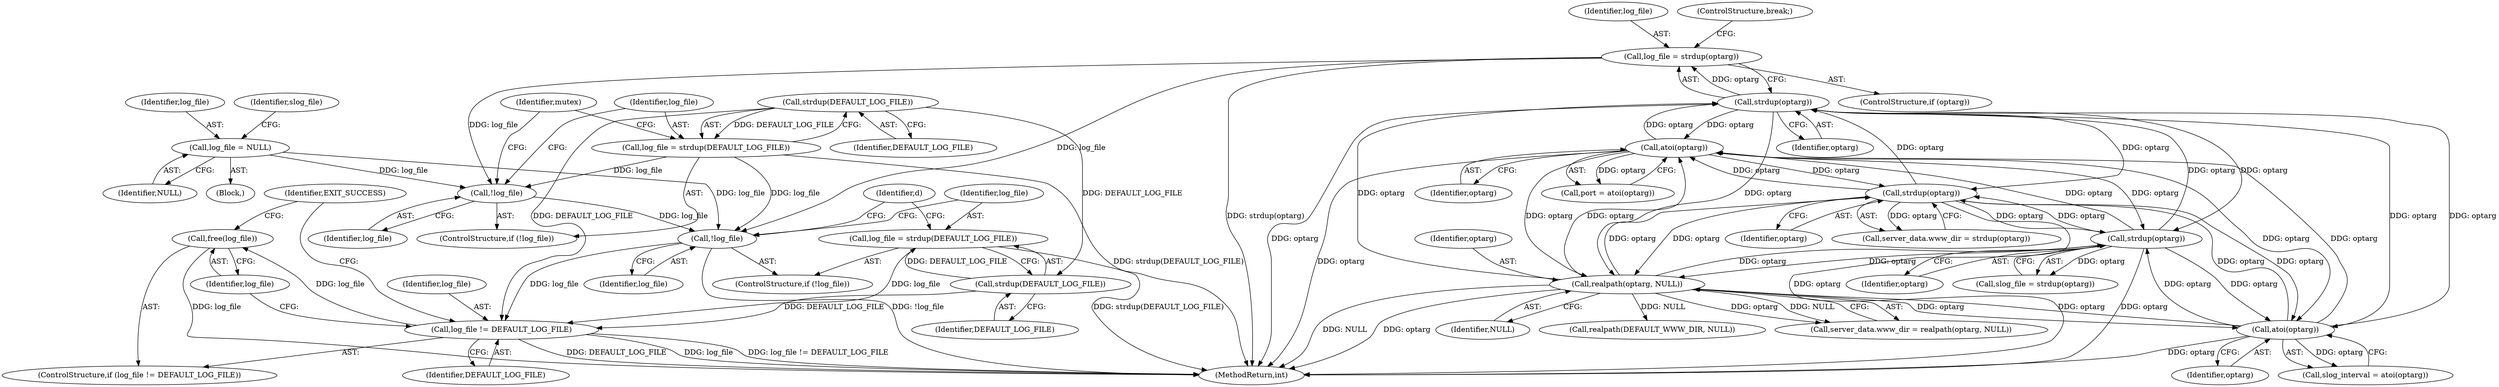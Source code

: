 digraph "0_wpitchoune_8b10426dcc0246c1712a99460dd470dcb1cc4d9c_0@API" {
"1000428" [label="(Call,free(log_file))"];
"1000425" [label="(Call,log_file != DEFAULT_LOG_FILE)"];
"1000317" [label="(Call,log_file = strdup(DEFAULT_LOG_FILE))"];
"1000319" [label="(Call,strdup(DEFAULT_LOG_FILE))"];
"1000282" [label="(Call,strdup(DEFAULT_LOG_FILE))"];
"1000315" [label="(Call,!log_file)"];
"1000139" [label="(Call,log_file = NULL)"];
"1000278" [label="(Call,!log_file)"];
"1000212" [label="(Call,log_file = strdup(optarg))"];
"1000214" [label="(Call,strdup(optarg))"];
"1000186" [label="(Call,atoi(optarg))"];
"1000178" [label="(Call,strdup(optarg))"];
"1000229" [label="(Call,strdup(optarg))"];
"1000201" [label="(Call,realpath(optarg, NULL))"];
"1000243" [label="(Call,atoi(optarg))"];
"1000280" [label="(Call,log_file = strdup(DEFAULT_LOG_FILE))"];
"1000278" [label="(Call,!log_file)"];
"1000139" [label="(Call,log_file = NULL)"];
"1000279" [label="(Identifier,log_file)"];
"1000197" [label="(Call,server_data.www_dir = realpath(optarg, NULL))"];
"1000243" [label="(Call,atoi(optarg))"];
"1000316" [label="(Identifier,log_file)"];
"1000427" [label="(Identifier,DEFAULT_LOG_FILE)"];
"1000315" [label="(Call,!log_file)"];
"1000319" [label="(Call,strdup(DEFAULT_LOG_FILE))"];
"1000281" [label="(Identifier,log_file)"];
"1000314" [label="(ControlStructure,if (!log_file))"];
"1000186" [label="(Call,atoi(optarg))"];
"1000424" [label="(ControlStructure,if (log_file != DEFAULT_LOG_FILE))"];
"1000212" [label="(Call,log_file = strdup(optarg))"];
"1000143" [label="(Identifier,slog_file)"];
"1000215" [label="(Identifier,optarg)"];
"1000104" [label="(Block,)"];
"1000277" [label="(ControlStructure,if (!log_file))"];
"1000141" [label="(Identifier,NULL)"];
"1000213" [label="(Identifier,log_file)"];
"1000140" [label="(Identifier,log_file)"];
"1000323" [label="(Identifier,d)"];
"1000210" [label="(ControlStructure,if (optarg))"];
"1000286" [label="(Identifier,mutex)"];
"1000432" [label="(MethodReturn,int)"];
"1000184" [label="(Call,port = atoi(optarg))"];
"1000214" [label="(Call,strdup(optarg))"];
"1000216" [label="(ControlStructure,break;)"];
"1000203" [label="(Identifier,NULL)"];
"1000320" [label="(Identifier,DEFAULT_LOG_FILE)"];
"1000230" [label="(Identifier,optarg)"];
"1000299" [label="(Call,realpath(DEFAULT_WWW_DIR, NULL))"];
"1000178" [label="(Call,strdup(optarg))"];
"1000229" [label="(Call,strdup(optarg))"];
"1000187" [label="(Identifier,optarg)"];
"1000429" [label="(Identifier,log_file)"];
"1000227" [label="(Call,slog_file = strdup(optarg))"];
"1000428" [label="(Call,free(log_file))"];
"1000282" [label="(Call,strdup(DEFAULT_LOG_FILE))"];
"1000202" [label="(Identifier,optarg)"];
"1000241" [label="(Call,slog_interval = atoi(optarg))"];
"1000244" [label="(Identifier,optarg)"];
"1000426" [label="(Identifier,log_file)"];
"1000201" [label="(Call,realpath(optarg, NULL))"];
"1000179" [label="(Identifier,optarg)"];
"1000283" [label="(Identifier,DEFAULT_LOG_FILE)"];
"1000280" [label="(Call,log_file = strdup(DEFAULT_LOG_FILE))"];
"1000174" [label="(Call,server_data.www_dir = strdup(optarg))"];
"1000317" [label="(Call,log_file = strdup(DEFAULT_LOG_FILE))"];
"1000431" [label="(Identifier,EXIT_SUCCESS)"];
"1000425" [label="(Call,log_file != DEFAULT_LOG_FILE)"];
"1000318" [label="(Identifier,log_file)"];
"1000428" -> "1000424"  [label="AST: "];
"1000428" -> "1000429"  [label="CFG: "];
"1000429" -> "1000428"  [label="AST: "];
"1000431" -> "1000428"  [label="CFG: "];
"1000428" -> "1000432"  [label="DDG: log_file"];
"1000425" -> "1000428"  [label="DDG: log_file"];
"1000425" -> "1000424"  [label="AST: "];
"1000425" -> "1000427"  [label="CFG: "];
"1000426" -> "1000425"  [label="AST: "];
"1000427" -> "1000425"  [label="AST: "];
"1000429" -> "1000425"  [label="CFG: "];
"1000431" -> "1000425"  [label="CFG: "];
"1000425" -> "1000432"  [label="DDG: DEFAULT_LOG_FILE"];
"1000425" -> "1000432"  [label="DDG: log_file"];
"1000425" -> "1000432"  [label="DDG: log_file != DEFAULT_LOG_FILE"];
"1000317" -> "1000425"  [label="DDG: log_file"];
"1000315" -> "1000425"  [label="DDG: log_file"];
"1000319" -> "1000425"  [label="DDG: DEFAULT_LOG_FILE"];
"1000282" -> "1000425"  [label="DDG: DEFAULT_LOG_FILE"];
"1000317" -> "1000314"  [label="AST: "];
"1000317" -> "1000319"  [label="CFG: "];
"1000318" -> "1000317"  [label="AST: "];
"1000319" -> "1000317"  [label="AST: "];
"1000323" -> "1000317"  [label="CFG: "];
"1000317" -> "1000432"  [label="DDG: strdup(DEFAULT_LOG_FILE)"];
"1000319" -> "1000317"  [label="DDG: DEFAULT_LOG_FILE"];
"1000319" -> "1000320"  [label="CFG: "];
"1000320" -> "1000319"  [label="AST: "];
"1000282" -> "1000319"  [label="DDG: DEFAULT_LOG_FILE"];
"1000282" -> "1000280"  [label="AST: "];
"1000282" -> "1000283"  [label="CFG: "];
"1000283" -> "1000282"  [label="AST: "];
"1000280" -> "1000282"  [label="CFG: "];
"1000282" -> "1000280"  [label="DDG: DEFAULT_LOG_FILE"];
"1000315" -> "1000314"  [label="AST: "];
"1000315" -> "1000316"  [label="CFG: "];
"1000316" -> "1000315"  [label="AST: "];
"1000318" -> "1000315"  [label="CFG: "];
"1000323" -> "1000315"  [label="CFG: "];
"1000315" -> "1000432"  [label="DDG: !log_file"];
"1000139" -> "1000315"  [label="DDG: log_file"];
"1000278" -> "1000315"  [label="DDG: log_file"];
"1000212" -> "1000315"  [label="DDG: log_file"];
"1000280" -> "1000315"  [label="DDG: log_file"];
"1000139" -> "1000104"  [label="AST: "];
"1000139" -> "1000141"  [label="CFG: "];
"1000140" -> "1000139"  [label="AST: "];
"1000141" -> "1000139"  [label="AST: "];
"1000143" -> "1000139"  [label="CFG: "];
"1000139" -> "1000278"  [label="DDG: log_file"];
"1000278" -> "1000277"  [label="AST: "];
"1000278" -> "1000279"  [label="CFG: "];
"1000279" -> "1000278"  [label="AST: "];
"1000281" -> "1000278"  [label="CFG: "];
"1000286" -> "1000278"  [label="CFG: "];
"1000212" -> "1000278"  [label="DDG: log_file"];
"1000280" -> "1000278"  [label="DDG: log_file"];
"1000212" -> "1000210"  [label="AST: "];
"1000212" -> "1000214"  [label="CFG: "];
"1000213" -> "1000212"  [label="AST: "];
"1000214" -> "1000212"  [label="AST: "];
"1000216" -> "1000212"  [label="CFG: "];
"1000212" -> "1000432"  [label="DDG: strdup(optarg)"];
"1000214" -> "1000212"  [label="DDG: optarg"];
"1000214" -> "1000215"  [label="CFG: "];
"1000215" -> "1000214"  [label="AST: "];
"1000214" -> "1000432"  [label="DDG: optarg"];
"1000214" -> "1000178"  [label="DDG: optarg"];
"1000214" -> "1000186"  [label="DDG: optarg"];
"1000214" -> "1000201"  [label="DDG: optarg"];
"1000186" -> "1000214"  [label="DDG: optarg"];
"1000178" -> "1000214"  [label="DDG: optarg"];
"1000229" -> "1000214"  [label="DDG: optarg"];
"1000201" -> "1000214"  [label="DDG: optarg"];
"1000243" -> "1000214"  [label="DDG: optarg"];
"1000214" -> "1000229"  [label="DDG: optarg"];
"1000214" -> "1000243"  [label="DDG: optarg"];
"1000186" -> "1000184"  [label="AST: "];
"1000186" -> "1000187"  [label="CFG: "];
"1000187" -> "1000186"  [label="AST: "];
"1000184" -> "1000186"  [label="CFG: "];
"1000186" -> "1000432"  [label="DDG: optarg"];
"1000186" -> "1000178"  [label="DDG: optarg"];
"1000186" -> "1000184"  [label="DDG: optarg"];
"1000178" -> "1000186"  [label="DDG: optarg"];
"1000229" -> "1000186"  [label="DDG: optarg"];
"1000201" -> "1000186"  [label="DDG: optarg"];
"1000243" -> "1000186"  [label="DDG: optarg"];
"1000186" -> "1000201"  [label="DDG: optarg"];
"1000186" -> "1000229"  [label="DDG: optarg"];
"1000186" -> "1000243"  [label="DDG: optarg"];
"1000178" -> "1000174"  [label="AST: "];
"1000178" -> "1000179"  [label="CFG: "];
"1000179" -> "1000178"  [label="AST: "];
"1000174" -> "1000178"  [label="CFG: "];
"1000178" -> "1000432"  [label="DDG: optarg"];
"1000178" -> "1000174"  [label="DDG: optarg"];
"1000229" -> "1000178"  [label="DDG: optarg"];
"1000201" -> "1000178"  [label="DDG: optarg"];
"1000243" -> "1000178"  [label="DDG: optarg"];
"1000178" -> "1000201"  [label="DDG: optarg"];
"1000178" -> "1000229"  [label="DDG: optarg"];
"1000178" -> "1000243"  [label="DDG: optarg"];
"1000229" -> "1000227"  [label="AST: "];
"1000229" -> "1000230"  [label="CFG: "];
"1000230" -> "1000229"  [label="AST: "];
"1000227" -> "1000229"  [label="CFG: "];
"1000229" -> "1000432"  [label="DDG: optarg"];
"1000229" -> "1000201"  [label="DDG: optarg"];
"1000229" -> "1000227"  [label="DDG: optarg"];
"1000201" -> "1000229"  [label="DDG: optarg"];
"1000243" -> "1000229"  [label="DDG: optarg"];
"1000229" -> "1000243"  [label="DDG: optarg"];
"1000201" -> "1000197"  [label="AST: "];
"1000201" -> "1000203"  [label="CFG: "];
"1000202" -> "1000201"  [label="AST: "];
"1000203" -> "1000201"  [label="AST: "];
"1000197" -> "1000201"  [label="CFG: "];
"1000201" -> "1000432"  [label="DDG: NULL"];
"1000201" -> "1000432"  [label="DDG: optarg"];
"1000201" -> "1000197"  [label="DDG: optarg"];
"1000201" -> "1000197"  [label="DDG: NULL"];
"1000243" -> "1000201"  [label="DDG: optarg"];
"1000201" -> "1000243"  [label="DDG: optarg"];
"1000201" -> "1000299"  [label="DDG: NULL"];
"1000243" -> "1000241"  [label="AST: "];
"1000243" -> "1000244"  [label="CFG: "];
"1000244" -> "1000243"  [label="AST: "];
"1000241" -> "1000243"  [label="CFG: "];
"1000243" -> "1000432"  [label="DDG: optarg"];
"1000243" -> "1000241"  [label="DDG: optarg"];
"1000280" -> "1000277"  [label="AST: "];
"1000281" -> "1000280"  [label="AST: "];
"1000286" -> "1000280"  [label="CFG: "];
"1000280" -> "1000432"  [label="DDG: strdup(DEFAULT_LOG_FILE)"];
}
